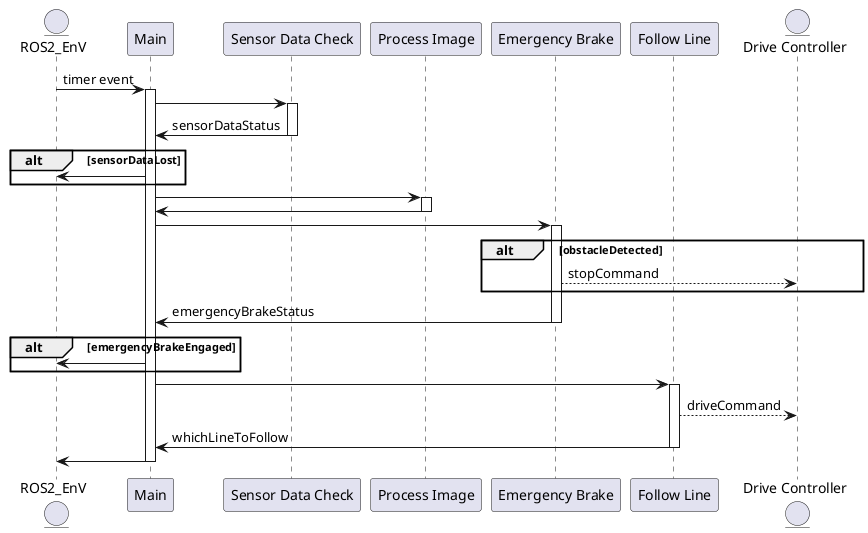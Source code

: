 @startuml main_loop
entity ROS2_EnV
participant "Main" as main
participant "Sensor Data Check" as dataChack
participant "Process Image" as CV
participant "Emergency Brake" as EB
participant "Follow Line" as LineFollower
entity "Drive Controller" as DC

ROS2_EnV -> main ++ : timer event
main -> dataChack ++
dataChack -> main -- : sensorDataStatus
alt sensorDataLost
    main -> ROS2_EnV
end

main -> CV ++
CV -> main --

main -> EB ++
alt obstacleDetected
EB --> DC : stopCommand
end
EB -> main -- : emergencyBrakeStatus

alt emergencyBrakeEngaged
    main -> ROS2_EnV
end

main -> LineFollower ++
LineFollower --> DC : driveCommand
LineFollower -> main -- : whichLineToFollow
main -> ROS2_EnV --
@enduml

@startuml lidar_data
entity ROS2_EnV
participant "Lidar Data Handler" as lidarData
ROS2_EnV -> lidarData ++ : lidarDataAvailable
lidarData -> lidarData ++ : storeLidarData
lidarData -> ROS2_EnV --
@enduml

@startuml camera_data
entity ROS2_EnV
participant "Camera Data Handler" as cameraData
ROS2_EnV -> cameraData ++ : newImageAvailable
cameraData -> cameraData ++ : storeImageData
cameraData -> ROS2_EnV --
@enduml

@startuml
participant Client
participant Server

Client -> Server : Request
alt Valid request
    Server -> Client : Success response
else Invalid request
    Server -> Client : Error response
end
@enduml